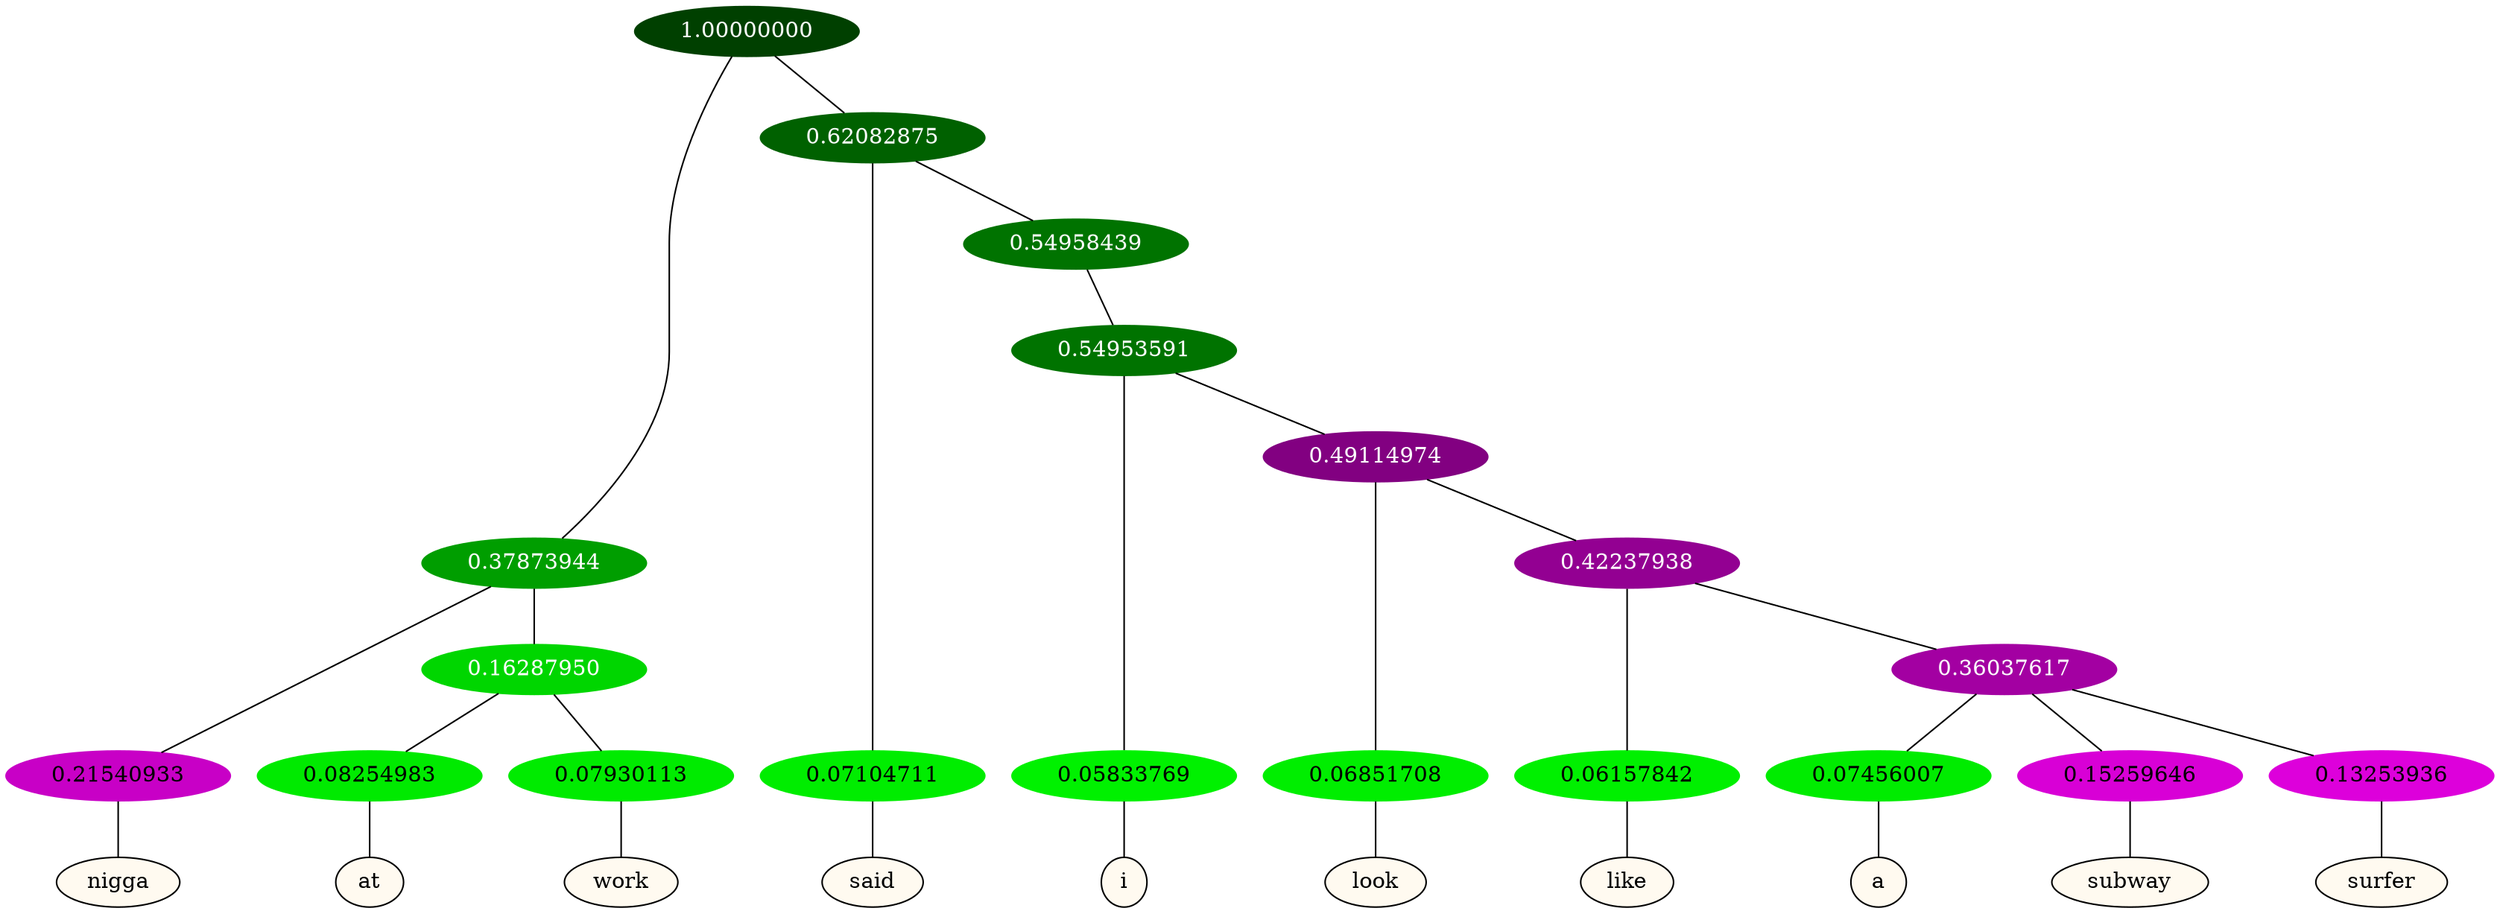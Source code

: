 graph {
	node [format=png height=0.15 nodesep=0.001 ordering=out overlap=prism overlap_scaling=0.01 ranksep=0.001 ratio=0.2 style=filled width=0.15]
	{
		rank=same
		a_w_3 [label=nigga color=black fillcolor=floralwhite style="filled,solid"]
		a_w_7 [label=at color=black fillcolor=floralwhite style="filled,solid"]
		a_w_8 [label=work color=black fillcolor=floralwhite style="filled,solid"]
		a_w_5 [label=said color=black fillcolor=floralwhite style="filled,solid"]
		a_w_10 [label=i color=black fillcolor=floralwhite style="filled,solid"]
		a_w_12 [label=look color=black fillcolor=floralwhite style="filled,solid"]
		a_w_14 [label=like color=black fillcolor=floralwhite style="filled,solid"]
		a_w_16 [label=a color=black fillcolor=floralwhite style="filled,solid"]
		a_w_17 [label=subway color=black fillcolor=floralwhite style="filled,solid"]
		a_w_18 [label=surfer color=black fillcolor=floralwhite style="filled,solid"]
	}
	a_n_3 -- a_w_3
	a_n_7 -- a_w_7
	a_n_8 -- a_w_8
	a_n_5 -- a_w_5
	a_n_10 -- a_w_10
	a_n_12 -- a_w_12
	a_n_14 -- a_w_14
	a_n_16 -- a_w_16
	a_n_17 -- a_w_17
	a_n_18 -- a_w_18
	{
		rank=same
		a_n_3 [label=0.21540933 color="0.835 1.000 0.785" fontcolor=black]
		a_n_7 [label=0.08254983 color="0.334 1.000 0.917" fontcolor=black]
		a_n_8 [label=0.07930113 color="0.334 1.000 0.921" fontcolor=black]
		a_n_5 [label=0.07104711 color="0.334 1.000 0.929" fontcolor=black]
		a_n_10 [label=0.05833769 color="0.334 1.000 0.942" fontcolor=black]
		a_n_12 [label=0.06851708 color="0.334 1.000 0.931" fontcolor=black]
		a_n_14 [label=0.06157842 color="0.334 1.000 0.938" fontcolor=black]
		a_n_16 [label=0.07456007 color="0.334 1.000 0.925" fontcolor=black]
		a_n_17 [label=0.15259646 color="0.835 1.000 0.847" fontcolor=black]
		a_n_18 [label=0.13253936 color="0.835 1.000 0.867" fontcolor=black]
	}
	a_n_0 [label=1.00000000 color="0.334 1.000 0.250" fontcolor=grey99]
	a_n_1 [label=0.37873944 color="0.334 1.000 0.621" fontcolor=grey99]
	a_n_0 -- a_n_1
	a_n_2 [label=0.62082875 color="0.334 1.000 0.379" fontcolor=grey99]
	a_n_0 -- a_n_2
	a_n_1 -- a_n_3
	a_n_4 [label=0.16287950 color="0.334 1.000 0.837" fontcolor=grey99]
	a_n_1 -- a_n_4
	a_n_2 -- a_n_5
	a_n_6 [label=0.54958439 color="0.334 1.000 0.450" fontcolor=grey99]
	a_n_2 -- a_n_6
	a_n_4 -- a_n_7
	a_n_4 -- a_n_8
	a_n_9 [label=0.54953591 color="0.334 1.000 0.450" fontcolor=grey99]
	a_n_6 -- a_n_9
	a_n_9 -- a_n_10
	a_n_11 [label=0.49114974 color="0.835 1.000 0.509" fontcolor=grey99]
	a_n_9 -- a_n_11
	a_n_11 -- a_n_12
	a_n_13 [label=0.42237938 color="0.835 1.000 0.578" fontcolor=grey99]
	a_n_11 -- a_n_13
	a_n_13 -- a_n_14
	a_n_15 [label=0.36037617 color="0.835 1.000 0.640" fontcolor=grey99]
	a_n_13 -- a_n_15
	a_n_15 -- a_n_16
	a_n_15 -- a_n_17
	a_n_15 -- a_n_18
}
